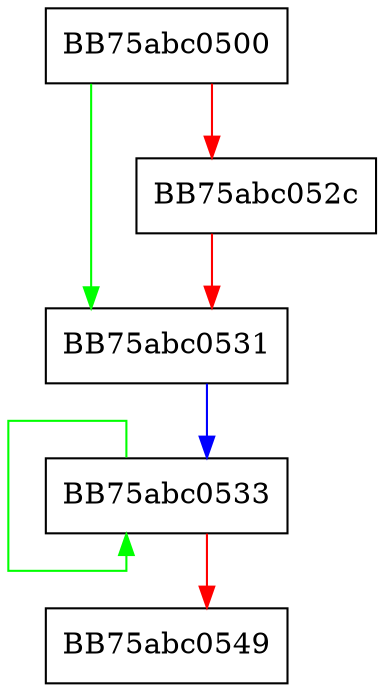 digraph movbe64 {
  node [shape="box"];
  graph [splines=ortho];
  BB75abc0500 -> BB75abc0531 [color="green"];
  BB75abc0500 -> BB75abc052c [color="red"];
  BB75abc052c -> BB75abc0531 [color="red"];
  BB75abc0531 -> BB75abc0533 [color="blue"];
  BB75abc0533 -> BB75abc0533 [color="green"];
  BB75abc0533 -> BB75abc0549 [color="red"];
}